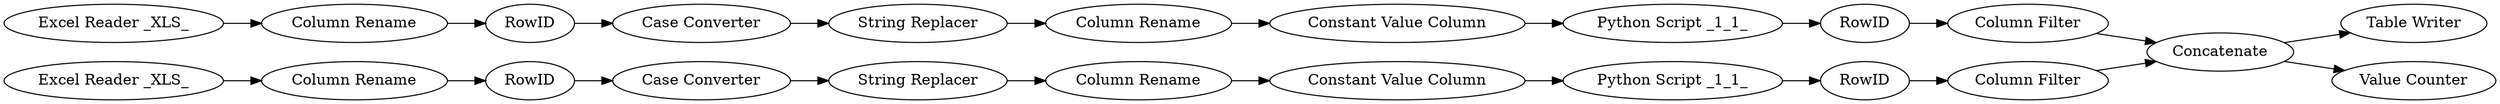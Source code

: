 digraph {
	3 -> 261
	248 -> 237
	229 -> 207
	207 -> 3
	246 -> 263
	267 -> 268
	210 -> 260
	268 -> 246
	249 -> 262
	260 -> 247
	230 -> 209
	242 -> 9
	209 -> 210
	9 -> 264
	261 -> 248
	263 -> 230
	265 -> 266
	9 -> 244
	266 -> 249
	247 -> 242
	262 -> 229
	237 -> 9
	210 [label="Constant Value Column"]
	242 [label="Column Filter"]
	246 [label=RowID]
	263 [label="Case Converter"]
	247 [label=RowID]
	9 [label=Concatenate]
	230 [label="String Replacer"]
	3 [label="Constant Value Column"]
	209 [label="Column Rename"]
	237 [label="Column Filter"]
	268 [label="Column Rename"]
	260 [label="Python Script _1_1_"]
	265 [label="Excel Reader _XLS_"]
	262 [label="Case Converter"]
	207 [label="Column Rename"]
	244 [label="Value Counter"]
	261 [label="Python Script _1_1_"]
	266 [label="Column Rename"]
	264 [label="Table Writer"]
	229 [label="String Replacer"]
	248 [label=RowID]
	267 [label="Excel Reader _XLS_"]
	249 [label=RowID]
	rankdir=LR
}
